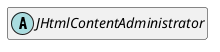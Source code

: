 @startuml
set namespaceSeparator \\
hide members
hide << alias >> circle

abstract class JHtmlContentAdministrator
@enduml
